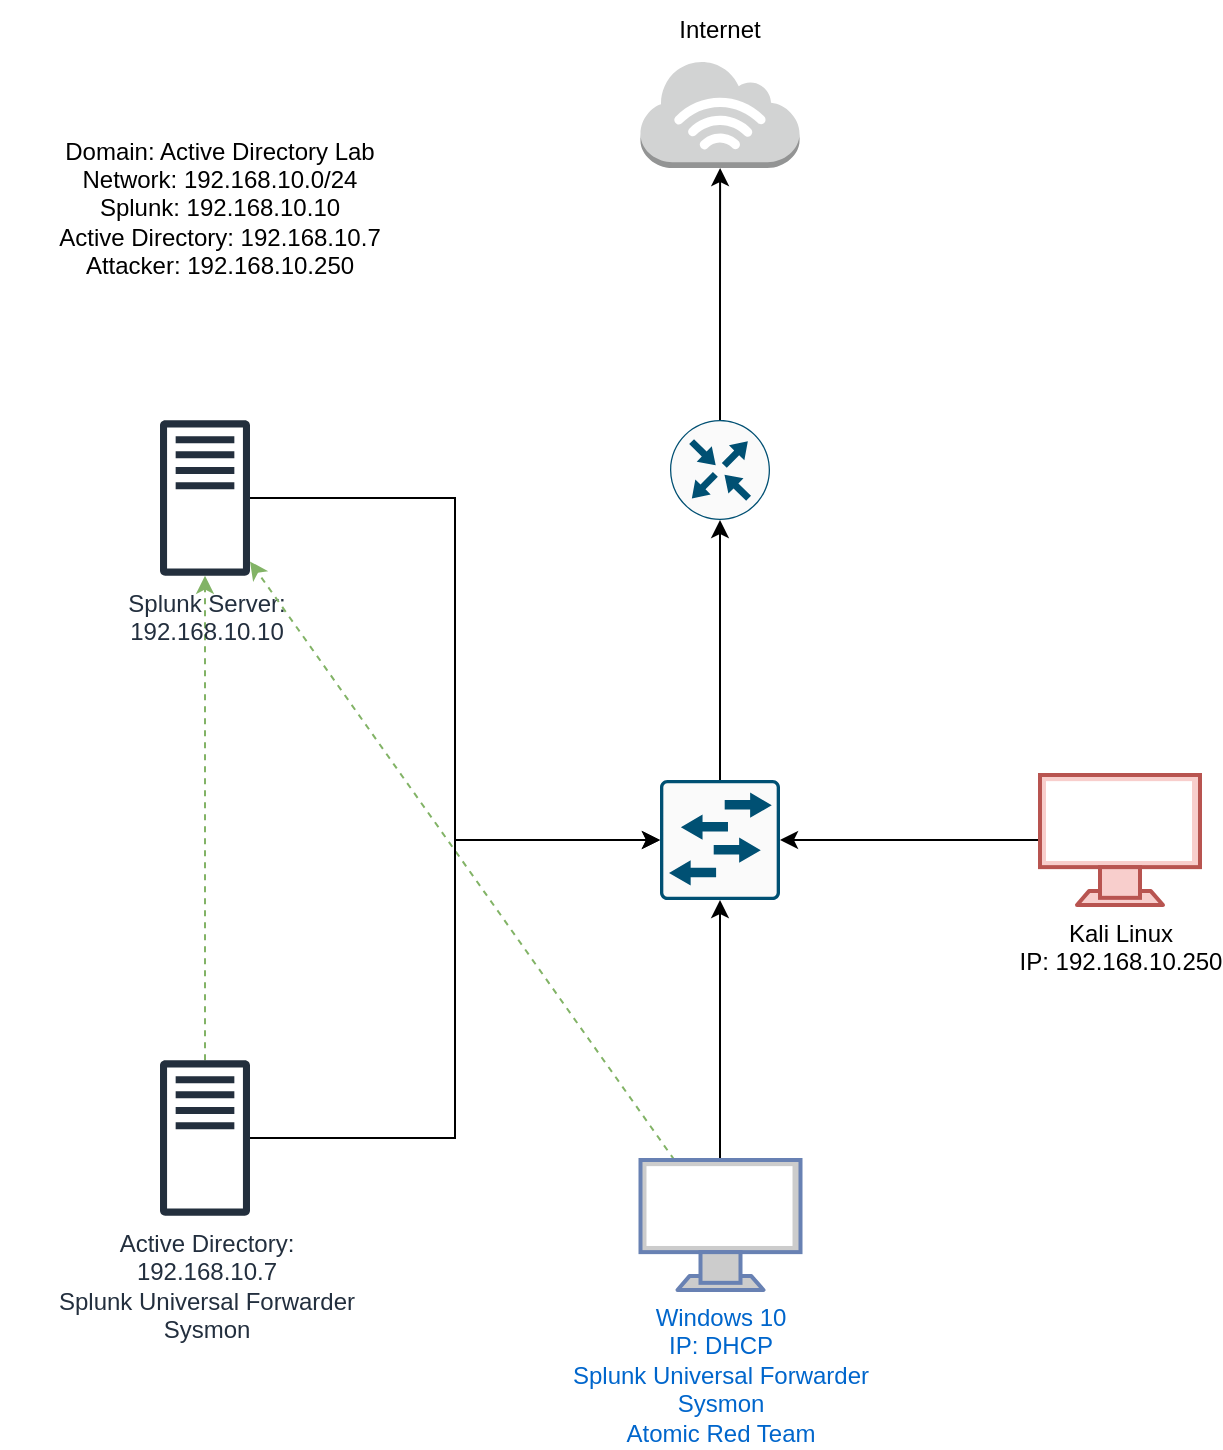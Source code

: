 <mxfile version="24.4.13" type="github">
  <diagram name="Page-1" id="yr_6O-TUsdDgrgHTEDQm">
    <mxGraphModel dx="1434" dy="782" grid="1" gridSize="10" guides="1" tooltips="1" connect="1" arrows="1" fold="1" page="1" pageScale="1" pageWidth="850" pageHeight="1100" math="0" shadow="0">
      <root>
        <mxCell id="0" />
        <mxCell id="1" parent="0" />
        <mxCell id="C7IKwhXd_Aypfd3TvwRn-28" style="edgeStyle=orthogonalEdgeStyle;rounded=0;orthogonalLoop=1;jettySize=auto;html=1;fillColor=#d5e8d4;strokeColor=#82b366;dashed=1;" edge="1" parent="1" source="C7IKwhXd_Aypfd3TvwRn-1" target="C7IKwhXd_Aypfd3TvwRn-2">
          <mxGeometry relative="1" as="geometry" />
        </mxCell>
        <mxCell id="C7IKwhXd_Aypfd3TvwRn-1" value="&lt;div&gt;Active Directory:&lt;/div&gt;&lt;div&gt;192.168.10.7&lt;br&gt;Splunk Universal Forwarder&lt;/div&gt;&lt;div&gt;Sysmon&lt;/div&gt;" style="sketch=0;outlineConnect=0;fontColor=#232F3E;gradientColor=none;fillColor=#232F3D;strokeColor=none;dashed=0;verticalLabelPosition=bottom;verticalAlign=top;align=center;html=1;fontSize=12;fontStyle=0;aspect=fixed;pointerEvents=1;shape=mxgraph.aws4.traditional_server;" vertex="1" parent="1">
          <mxGeometry x="130" y="620" width="45" height="78" as="geometry" />
        </mxCell>
        <mxCell id="C7IKwhXd_Aypfd3TvwRn-2" value="Splunk Server:&lt;br&gt;&lt;div&gt;192.168.10.10&lt;/div&gt;" style="sketch=0;outlineConnect=0;fontColor=#232F3E;gradientColor=none;fillColor=#232F3D;strokeColor=none;dashed=0;verticalLabelPosition=bottom;verticalAlign=top;align=center;html=1;fontSize=12;fontStyle=0;aspect=fixed;pointerEvents=1;shape=mxgraph.aws4.traditional_server;" vertex="1" parent="1">
          <mxGeometry x="130" y="300" width="45" height="78" as="geometry" />
        </mxCell>
        <mxCell id="C7IKwhXd_Aypfd3TvwRn-11" value="" style="edgeStyle=orthogonalEdgeStyle;rounded=0;orthogonalLoop=1;jettySize=auto;html=1;entryX=0.5;entryY=1;entryDx=0;entryDy=0;entryPerimeter=0;" edge="1" parent="1" source="C7IKwhXd_Aypfd3TvwRn-3" target="C7IKwhXd_Aypfd3TvwRn-5">
          <mxGeometry relative="1" as="geometry">
            <mxPoint x="320" y="592.5" as="targetPoint" />
            <Array as="points">
              <mxPoint x="410" y="593" />
            </Array>
          </mxGeometry>
        </mxCell>
        <mxCell id="C7IKwhXd_Aypfd3TvwRn-27" style="rounded=0;orthogonalLoop=1;jettySize=auto;html=1;dashed=1;fillColor=#d5e8d4;strokeColor=#82b366;" edge="1" parent="1" source="C7IKwhXd_Aypfd3TvwRn-3" target="C7IKwhXd_Aypfd3TvwRn-2">
          <mxGeometry relative="1" as="geometry" />
        </mxCell>
        <mxCell id="C7IKwhXd_Aypfd3TvwRn-3" value="&lt;div&gt;Windows 10&lt;/div&gt;&lt;div&gt;IP: DHCP&lt;/div&gt;&lt;div&gt;Splunk Universal Forwarder&lt;/div&gt;&lt;div&gt;Sysmon&lt;/div&gt;&lt;div&gt;Atomic Red Team&lt;br&gt;&lt;/div&gt;" style="fontColor=#0066CC;verticalAlign=top;verticalLabelPosition=bottom;labelPosition=center;align=center;html=1;outlineConnect=0;fillColor=#CCCCCC;strokeColor=#6881B3;gradientColor=none;gradientDirection=north;strokeWidth=2;shape=mxgraph.networks.monitor;" vertex="1" parent="1">
          <mxGeometry x="370.25" y="670" width="80" height="65" as="geometry" />
        </mxCell>
        <mxCell id="C7IKwhXd_Aypfd3TvwRn-12" style="edgeStyle=orthogonalEdgeStyle;rounded=0;orthogonalLoop=1;jettySize=auto;html=1;" edge="1" parent="1" source="C7IKwhXd_Aypfd3TvwRn-4" target="C7IKwhXd_Aypfd3TvwRn-5">
          <mxGeometry relative="1" as="geometry" />
        </mxCell>
        <mxCell id="C7IKwhXd_Aypfd3TvwRn-4" value="&lt;div&gt;Kali Linux&lt;/div&gt;&lt;div&gt;IP: 192.168.10.250&lt;br&gt;&lt;/div&gt;" style="verticalAlign=top;verticalLabelPosition=bottom;labelPosition=center;align=center;html=1;outlineConnect=0;fillColor=#f8cecc;strokeColor=#b85450;gradientDirection=north;strokeWidth=2;shape=mxgraph.networks.monitor;" vertex="1" parent="1">
          <mxGeometry x="570" y="477.5" width="80" height="65" as="geometry" />
        </mxCell>
        <mxCell id="C7IKwhXd_Aypfd3TvwRn-18" style="edgeStyle=orthogonalEdgeStyle;rounded=0;orthogonalLoop=1;jettySize=auto;html=1;" edge="1" parent="1" source="C7IKwhXd_Aypfd3TvwRn-5" target="C7IKwhXd_Aypfd3TvwRn-6">
          <mxGeometry relative="1" as="geometry" />
        </mxCell>
        <mxCell id="C7IKwhXd_Aypfd3TvwRn-5" value="" style="sketch=0;points=[[0.015,0.015,0],[0.985,0.015,0],[0.985,0.985,0],[0.015,0.985,0],[0.25,0,0],[0.5,0,0],[0.75,0,0],[1,0.25,0],[1,0.5,0],[1,0.75,0],[0.75,1,0],[0.5,1,0],[0.25,1,0],[0,0.75,0],[0,0.5,0],[0,0.25,0]];verticalLabelPosition=bottom;html=1;verticalAlign=top;aspect=fixed;align=center;pointerEvents=1;shape=mxgraph.cisco19.rect;prIcon=l2_switch;fillColor=#FAFAFA;strokeColor=#005073;" vertex="1" parent="1">
          <mxGeometry x="380" y="480" width="60" height="60" as="geometry" />
        </mxCell>
        <mxCell id="C7IKwhXd_Aypfd3TvwRn-24" style="edgeStyle=orthogonalEdgeStyle;rounded=0;orthogonalLoop=1;jettySize=auto;html=1;" edge="1" parent="1" source="C7IKwhXd_Aypfd3TvwRn-6" target="C7IKwhXd_Aypfd3TvwRn-22">
          <mxGeometry relative="1" as="geometry" />
        </mxCell>
        <mxCell id="C7IKwhXd_Aypfd3TvwRn-6" value="" style="sketch=0;points=[[0.5,0,0],[1,0.5,0],[0.5,1,0],[0,0.5,0],[0.145,0.145,0],[0.856,0.145,0],[0.855,0.856,0],[0.145,0.855,0]];verticalLabelPosition=bottom;html=1;verticalAlign=top;aspect=fixed;align=center;pointerEvents=1;shape=mxgraph.cisco19.rect;prIcon=router;fillColor=#FAFAFA;strokeColor=#005073;" vertex="1" parent="1">
          <mxGeometry x="385" y="300" width="50" height="50" as="geometry" />
        </mxCell>
        <mxCell id="C7IKwhXd_Aypfd3TvwRn-16" style="edgeStyle=orthogonalEdgeStyle;rounded=0;orthogonalLoop=1;jettySize=auto;html=1;entryX=0;entryY=0.5;entryDx=0;entryDy=0;entryPerimeter=0;" edge="1" parent="1" source="C7IKwhXd_Aypfd3TvwRn-2" target="C7IKwhXd_Aypfd3TvwRn-5">
          <mxGeometry relative="1" as="geometry" />
        </mxCell>
        <mxCell id="C7IKwhXd_Aypfd3TvwRn-17" style="edgeStyle=orthogonalEdgeStyle;rounded=0;orthogonalLoop=1;jettySize=auto;html=1;entryX=0;entryY=0.5;entryDx=0;entryDy=0;entryPerimeter=0;" edge="1" parent="1" source="C7IKwhXd_Aypfd3TvwRn-1" target="C7IKwhXd_Aypfd3TvwRn-5">
          <mxGeometry relative="1" as="geometry" />
        </mxCell>
        <mxCell id="C7IKwhXd_Aypfd3TvwRn-22" value="" style="outlineConnect=0;dashed=0;verticalLabelPosition=bottom;verticalAlign=top;align=center;html=1;shape=mxgraph.aws3.internet_3;fillColor=#D2D3D3;gradientColor=none;" vertex="1" parent="1">
          <mxGeometry x="370.25" y="120" width="79.5" height="54" as="geometry" />
        </mxCell>
        <mxCell id="C7IKwhXd_Aypfd3TvwRn-25" value="&lt;div&gt;Internet&lt;/div&gt;" style="text;html=1;align=center;verticalAlign=middle;whiteSpace=wrap;rounded=0;" vertex="1" parent="1">
          <mxGeometry x="380" y="90" width="60" height="30" as="geometry" />
        </mxCell>
        <mxCell id="C7IKwhXd_Aypfd3TvwRn-26" value="&lt;div&gt;Domain: Active Directory Lab&lt;/div&gt;&lt;div&gt;Network: 192.168.10.0/24&lt;/div&gt;&lt;div&gt;Splunk: 192.168.10.10&lt;/div&gt;&lt;div&gt;Active Directory: 192.168.10.7&lt;/div&gt;&lt;div&gt;Attacker: 192.168.10.250&lt;br&gt;&lt;/div&gt;" style="text;html=1;align=center;verticalAlign=middle;whiteSpace=wrap;rounded=0;" vertex="1" parent="1">
          <mxGeometry x="50" y="174" width="220" height="40" as="geometry" />
        </mxCell>
      </root>
    </mxGraphModel>
  </diagram>
</mxfile>
